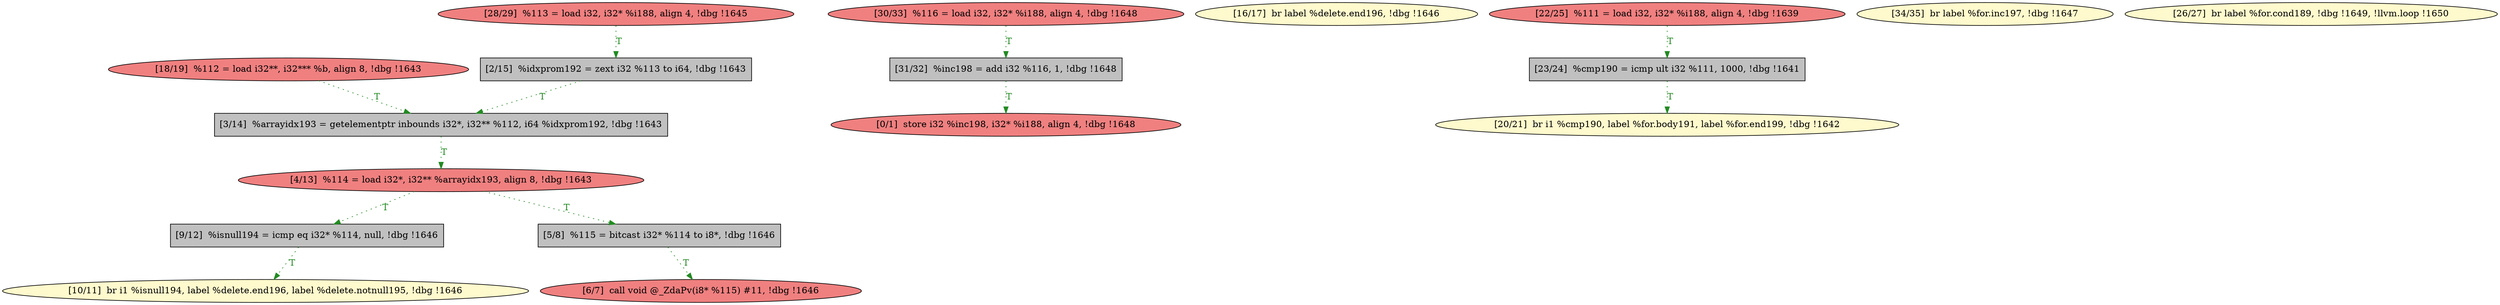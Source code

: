 
digraph G {


node6186 [fillcolor=grey,label="[3/14]  %arrayidx193 = getelementptr inbounds i32*, i32** %112, i64 %idxprom192, !dbg !1643",shape=rectangle,style=filled ]
node6183 [fillcolor=lightcoral,label="[4/13]  %114 = load i32*, i32** %arrayidx193, align 8, !dbg !1643",shape=ellipse,style=filled ]
node6187 [fillcolor=lightcoral,label="[6/7]  call void @_ZdaPv(i8* %115) #11, !dbg !1646",shape=ellipse,style=filled ]
node6190 [fillcolor=grey,label="[31/32]  %inc198 = add i32 %116, 1, !dbg !1648",shape=rectangle,style=filled ]
node6185 [fillcolor=grey,label="[9/12]  %isnull194 = icmp eq i32* %114, null, !dbg !1646",shape=rectangle,style=filled ]
node6193 [fillcolor=lightcoral,label="[30/33]  %116 = load i32, i32* %i188, align 4, !dbg !1648",shape=ellipse,style=filled ]
node6182 [fillcolor=lemonchiffon,label="[16/17]  br label %delete.end196, !dbg !1646",shape=ellipse,style=filled ]
node6188 [fillcolor=lightcoral,label="[0/1]  store i32 %inc198, i32* %i188, align 4, !dbg !1648",shape=ellipse,style=filled ]
node6189 [fillcolor=lemonchiffon,label="[20/21]  br i1 %cmp190, label %for.body191, label %for.end199, !dbg !1642",shape=ellipse,style=filled ]
node6197 [fillcolor=lemonchiffon,label="[10/11]  br i1 %isnull194, label %delete.end196, label %delete.notnull195, !dbg !1646",shape=ellipse,style=filled ]
node6192 [fillcolor=lightcoral,label="[28/29]  %113 = load i32, i32* %i188, align 4, !dbg !1645",shape=ellipse,style=filled ]
node6191 [fillcolor=lemonchiffon,label="[34/35]  br label %for.inc197, !dbg !1647",shape=ellipse,style=filled ]
node6198 [fillcolor=lightcoral,label="[18/19]  %112 = load i32**, i32*** %b, align 8, !dbg !1643",shape=ellipse,style=filled ]
node6196 [fillcolor=grey,label="[23/24]  %cmp190 = icmp ult i32 %111, 1000, !dbg !1641",shape=rectangle,style=filled ]
node6194 [fillcolor=lemonchiffon,label="[26/27]  br label %for.cond189, !dbg !1649, !llvm.loop !1650",shape=ellipse,style=filled ]
node6184 [fillcolor=lightcoral,label="[22/25]  %111 = load i32, i32* %i188, align 4, !dbg !1639",shape=ellipse,style=filled ]
node6181 [fillcolor=grey,label="[2/15]  %idxprom192 = zext i32 %113 to i64, !dbg !1643",shape=rectangle,style=filled ]
node6195 [fillcolor=grey,label="[5/8]  %115 = bitcast i32* %114 to i8*, !dbg !1646",shape=rectangle,style=filled ]

node6196->node6189 [style=dotted,color=forestgreen,label="T",fontcolor=forestgreen ]
node6190->node6188 [style=dotted,color=forestgreen,label="T",fontcolor=forestgreen ]
node6181->node6186 [style=dotted,color=forestgreen,label="T",fontcolor=forestgreen ]
node6184->node6196 [style=dotted,color=forestgreen,label="T",fontcolor=forestgreen ]
node6193->node6190 [style=dotted,color=forestgreen,label="T",fontcolor=forestgreen ]
node6183->node6195 [style=dotted,color=forestgreen,label="T",fontcolor=forestgreen ]
node6192->node6181 [style=dotted,color=forestgreen,label="T",fontcolor=forestgreen ]
node6195->node6187 [style=dotted,color=forestgreen,label="T",fontcolor=forestgreen ]
node6185->node6197 [style=dotted,color=forestgreen,label="T",fontcolor=forestgreen ]
node6183->node6185 [style=dotted,color=forestgreen,label="T",fontcolor=forestgreen ]
node6186->node6183 [style=dotted,color=forestgreen,label="T",fontcolor=forestgreen ]
node6198->node6186 [style=dotted,color=forestgreen,label="T",fontcolor=forestgreen ]


}
